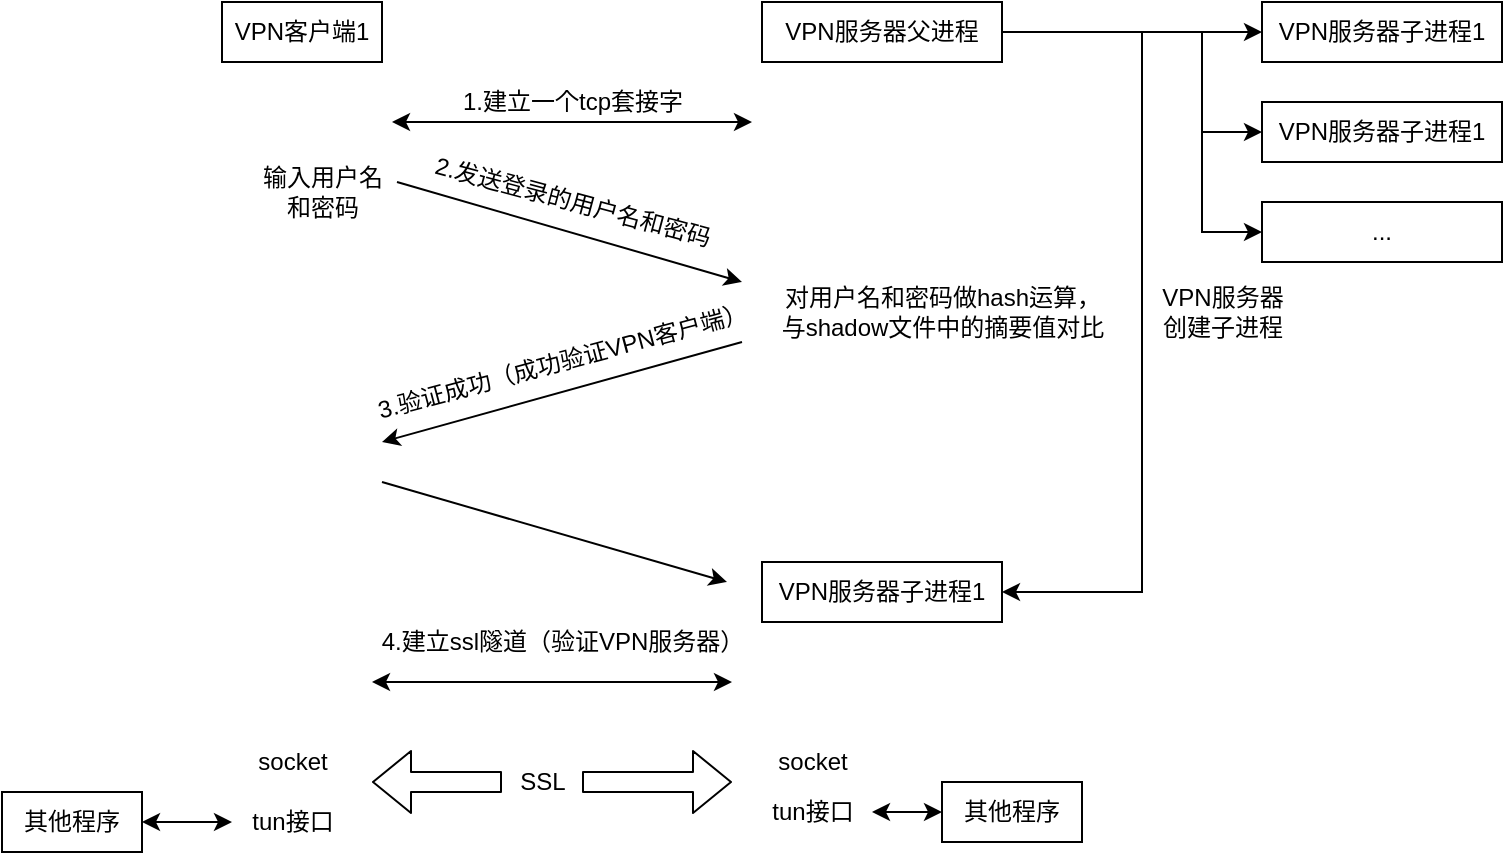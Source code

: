 <mxfile version="14.7.0" type="github" pages="3">
  <diagram id="WdhfHRNgfEafMwIZ4pqM" name="Page-1">
    <mxGraphModel dx="2062" dy="1122" grid="1" gridSize="10" guides="1" tooltips="1" connect="1" arrows="1" fold="1" page="1" pageScale="1" pageWidth="850" pageHeight="1100" math="0" shadow="0">
      <root>
        <mxCell id="0" />
        <mxCell id="1" parent="0" />
        <mxCell id="MaixqMWJUEoV6DAxjpzi-20" style="edgeStyle=orthogonalEdgeStyle;rounded=0;orthogonalLoop=1;jettySize=auto;html=1;" parent="1" source="MaixqMWJUEoV6DAxjpzi-2" target="MaixqMWJUEoV6DAxjpzi-15" edge="1">
          <mxGeometry relative="1" as="geometry">
            <Array as="points">
              <mxPoint x="610" y="255" />
              <mxPoint x="610" y="535" />
            </Array>
          </mxGeometry>
        </mxCell>
        <mxCell id="MaixqMWJUEoV6DAxjpzi-38" style="edgeStyle=orthogonalEdgeStyle;rounded=0;orthogonalLoop=1;jettySize=auto;html=1;" parent="1" source="MaixqMWJUEoV6DAxjpzi-2" target="MaixqMWJUEoV6DAxjpzi-35" edge="1">
          <mxGeometry relative="1" as="geometry" />
        </mxCell>
        <mxCell id="MaixqMWJUEoV6DAxjpzi-39" style="edgeStyle=orthogonalEdgeStyle;rounded=0;orthogonalLoop=1;jettySize=auto;html=1;" parent="1" source="MaixqMWJUEoV6DAxjpzi-2" target="MaixqMWJUEoV6DAxjpzi-36" edge="1">
          <mxGeometry relative="1" as="geometry">
            <Array as="points">
              <mxPoint x="640" y="255" />
              <mxPoint x="640" y="305" />
            </Array>
          </mxGeometry>
        </mxCell>
        <mxCell id="MaixqMWJUEoV6DAxjpzi-40" style="edgeStyle=orthogonalEdgeStyle;rounded=0;orthogonalLoop=1;jettySize=auto;html=1;" parent="1" source="MaixqMWJUEoV6DAxjpzi-2" target="MaixqMWJUEoV6DAxjpzi-37" edge="1">
          <mxGeometry relative="1" as="geometry">
            <Array as="points">
              <mxPoint x="640" y="255" />
              <mxPoint x="640" y="355" />
            </Array>
          </mxGeometry>
        </mxCell>
        <mxCell id="MaixqMWJUEoV6DAxjpzi-2" value="VPN服务器父进程" style="rounded=0;whiteSpace=wrap;html=1;" parent="1" vertex="1">
          <mxGeometry x="420" y="240" width="120" height="30" as="geometry" />
        </mxCell>
        <mxCell id="MaixqMWJUEoV6DAxjpzi-3" value="VPN客户端1" style="rounded=0;whiteSpace=wrap;html=1;" parent="1" vertex="1">
          <mxGeometry x="150" y="240" width="80" height="30" as="geometry" />
        </mxCell>
        <mxCell id="MaixqMWJUEoV6DAxjpzi-4" value="" style="endArrow=classic;startArrow=classic;html=1;" parent="1" edge="1">
          <mxGeometry width="50" height="50" relative="1" as="geometry">
            <mxPoint x="235" y="300" as="sourcePoint" />
            <mxPoint x="415" y="300" as="targetPoint" />
          </mxGeometry>
        </mxCell>
        <mxCell id="MaixqMWJUEoV6DAxjpzi-5" value="1.建立一个tcp套接字" style="text;html=1;align=center;verticalAlign=middle;resizable=0;points=[];autosize=1;strokeColor=none;" parent="1" vertex="1">
          <mxGeometry x="260" y="280" width="130" height="20" as="geometry" />
        </mxCell>
        <mxCell id="MaixqMWJUEoV6DAxjpzi-6" value="" style="endArrow=classic;html=1;" parent="1" edge="1">
          <mxGeometry width="50" height="50" relative="1" as="geometry">
            <mxPoint x="237.5" y="330" as="sourcePoint" />
            <mxPoint x="410" y="380" as="targetPoint" />
          </mxGeometry>
        </mxCell>
        <mxCell id="MaixqMWJUEoV6DAxjpzi-7" value="2.发送登录的用户名和密码" style="text;html=1;align=center;verticalAlign=middle;resizable=0;points=[];autosize=1;strokeColor=none;rotation=15;" parent="1" vertex="1">
          <mxGeometry x="245" y="330" width="160" height="20" as="geometry" />
        </mxCell>
        <mxCell id="MaixqMWJUEoV6DAxjpzi-9" value="输入用户名&lt;br&gt;和密码" style="text;html=1;align=center;verticalAlign=middle;resizable=0;points=[];autosize=1;strokeColor=none;" parent="1" vertex="1">
          <mxGeometry x="160" y="320" width="80" height="30" as="geometry" />
        </mxCell>
        <mxCell id="MaixqMWJUEoV6DAxjpzi-10" value="对用户名和密码做hash运算，&lt;br&gt;与shadow文件中的摘要值对比" style="text;html=1;align=center;verticalAlign=middle;resizable=0;points=[];autosize=1;strokeColor=none;" parent="1" vertex="1">
          <mxGeometry x="420" y="380" width="180" height="30" as="geometry" />
        </mxCell>
        <mxCell id="MaixqMWJUEoV6DAxjpzi-11" value="" style="endArrow=classic;html=1;" parent="1" edge="1">
          <mxGeometry width="50" height="50" relative="1" as="geometry">
            <mxPoint x="410" y="410" as="sourcePoint" />
            <mxPoint x="230" y="460" as="targetPoint" />
          </mxGeometry>
        </mxCell>
        <mxCell id="MaixqMWJUEoV6DAxjpzi-12" value="3.验证成功（成功验证VPN客户端）" style="text;html=1;align=center;verticalAlign=middle;resizable=0;points=[];autosize=1;strokeColor=none;rotation=-15;" parent="1" vertex="1">
          <mxGeometry x="215" y="410" width="210" height="20" as="geometry" />
        </mxCell>
        <mxCell id="MaixqMWJUEoV6DAxjpzi-13" value="" style="endArrow=classic;startArrow=classic;html=1;" parent="1" edge="1">
          <mxGeometry width="50" height="50" relative="1" as="geometry">
            <mxPoint x="225" y="580" as="sourcePoint" />
            <mxPoint x="405" y="580" as="targetPoint" />
          </mxGeometry>
        </mxCell>
        <mxCell id="MaixqMWJUEoV6DAxjpzi-14" value="4.建立ssl隧道（验证VPN服务器）" style="text;html=1;align=center;verticalAlign=middle;resizable=0;points=[];autosize=1;strokeColor=none;" parent="1" vertex="1">
          <mxGeometry x="220" y="550" width="200" height="20" as="geometry" />
        </mxCell>
        <mxCell id="MaixqMWJUEoV6DAxjpzi-15" value="VPN服务器子进程1" style="rounded=0;whiteSpace=wrap;html=1;" parent="1" vertex="1">
          <mxGeometry x="420" y="520" width="120" height="30" as="geometry" />
        </mxCell>
        <mxCell id="MaixqMWJUEoV6DAxjpzi-17" value="" style="endArrow=classic;html=1;" parent="1" edge="1">
          <mxGeometry width="50" height="50" relative="1" as="geometry">
            <mxPoint x="230" y="480" as="sourcePoint" />
            <mxPoint x="402.5" y="530" as="targetPoint" />
          </mxGeometry>
        </mxCell>
        <mxCell id="MaixqMWJUEoV6DAxjpzi-18" value="VPN服务器&lt;br&gt;创建子进程" style="text;html=1;align=center;verticalAlign=middle;resizable=0;points=[];autosize=1;strokeColor=none;rounded=0;shadow=0;sketch=0;" parent="1" vertex="1">
          <mxGeometry x="610" y="380" width="80" height="30" as="geometry" />
        </mxCell>
        <mxCell id="MaixqMWJUEoV6DAxjpzi-21" value="" style="shape=flexArrow;endArrow=classic;startArrow=none;html=1;" parent="1" source="MaixqMWJUEoV6DAxjpzi-22" edge="1">
          <mxGeometry width="100" height="100" relative="1" as="geometry">
            <mxPoint x="225" y="630" as="sourcePoint" />
            <mxPoint x="405" y="630" as="targetPoint" />
          </mxGeometry>
        </mxCell>
        <mxCell id="MaixqMWJUEoV6DAxjpzi-22" value="SSL" style="text;html=1;align=center;verticalAlign=middle;resizable=0;points=[];autosize=1;strokeColor=none;" parent="1" vertex="1">
          <mxGeometry x="290" y="620" width="40" height="20" as="geometry" />
        </mxCell>
        <mxCell id="MaixqMWJUEoV6DAxjpzi-23" value="" style="shape=flexArrow;endArrow=none;startArrow=classic;html=1;" parent="1" target="MaixqMWJUEoV6DAxjpzi-22" edge="1">
          <mxGeometry width="100" height="100" relative="1" as="geometry">
            <mxPoint x="225" y="630" as="sourcePoint" />
            <mxPoint x="405" y="630" as="targetPoint" />
          </mxGeometry>
        </mxCell>
        <mxCell id="MaixqMWJUEoV6DAxjpzi-24" value="socket" style="text;html=1;align=center;verticalAlign=middle;resizable=0;points=[];autosize=1;strokeColor=none;" parent="1" vertex="1">
          <mxGeometry x="160" y="610" width="50" height="20" as="geometry" />
        </mxCell>
        <mxCell id="MaixqMWJUEoV6DAxjpzi-25" value="tun接口" style="text;html=1;align=center;verticalAlign=middle;resizable=0;points=[];autosize=1;strokeColor=none;" parent="1" vertex="1">
          <mxGeometry x="155" y="640" width="60" height="20" as="geometry" />
        </mxCell>
        <mxCell id="MaixqMWJUEoV6DAxjpzi-26" value="其他程序" style="whiteSpace=wrap;html=1;rounded=0;shadow=0;sketch=0;" parent="1" vertex="1">
          <mxGeometry x="40" y="635" width="70" height="30" as="geometry" />
        </mxCell>
        <mxCell id="MaixqMWJUEoV6DAxjpzi-28" value="socket" style="text;html=1;align=center;verticalAlign=middle;resizable=0;points=[];autosize=1;strokeColor=none;" parent="1" vertex="1">
          <mxGeometry x="420" y="610" width="50" height="20" as="geometry" />
        </mxCell>
        <mxCell id="MaixqMWJUEoV6DAxjpzi-29" value="tun接口" style="text;html=1;align=center;verticalAlign=middle;resizable=0;points=[];autosize=1;strokeColor=none;" parent="1" vertex="1">
          <mxGeometry x="415" y="635" width="60" height="20" as="geometry" />
        </mxCell>
        <mxCell id="MaixqMWJUEoV6DAxjpzi-30" value="" style="endArrow=classic;startArrow=classic;html=1;exitX=1;exitY=0.5;exitDx=0;exitDy=0;" parent="1" source="MaixqMWJUEoV6DAxjpzi-26" target="MaixqMWJUEoV6DAxjpzi-25" edge="1">
          <mxGeometry width="50" height="50" relative="1" as="geometry">
            <mxPoint x="400" y="480" as="sourcePoint" />
            <mxPoint x="450" y="430" as="targetPoint" />
          </mxGeometry>
        </mxCell>
        <mxCell id="MaixqMWJUEoV6DAxjpzi-31" value="其他程序" style="whiteSpace=wrap;html=1;rounded=0;shadow=0;sketch=0;" parent="1" vertex="1">
          <mxGeometry x="510" y="630" width="70" height="30" as="geometry" />
        </mxCell>
        <mxCell id="MaixqMWJUEoV6DAxjpzi-32" value="" style="endArrow=classic;startArrow=classic;html=1;" parent="1" source="MaixqMWJUEoV6DAxjpzi-29" target="MaixqMWJUEoV6DAxjpzi-31" edge="1">
          <mxGeometry width="50" height="50" relative="1" as="geometry">
            <mxPoint x="120" y="660" as="sourcePoint" />
            <mxPoint x="165" y="660" as="targetPoint" />
          </mxGeometry>
        </mxCell>
        <mxCell id="MaixqMWJUEoV6DAxjpzi-35" value="VPN服务器子进程1" style="rounded=0;whiteSpace=wrap;html=1;" parent="1" vertex="1">
          <mxGeometry x="670" y="240" width="120" height="30" as="geometry" />
        </mxCell>
        <mxCell id="MaixqMWJUEoV6DAxjpzi-36" value="VPN服务器子进程1" style="rounded=0;whiteSpace=wrap;html=1;" parent="1" vertex="1">
          <mxGeometry x="670" y="290" width="120" height="30" as="geometry" />
        </mxCell>
        <mxCell id="MaixqMWJUEoV6DAxjpzi-37" value="..." style="rounded=0;whiteSpace=wrap;html=1;" parent="1" vertex="1">
          <mxGeometry x="670" y="340" width="120" height="30" as="geometry" />
        </mxCell>
      </root>
    </mxGraphModel>
  </diagram>
  <diagram id="Hi7pjvKqICj9732Q3pSS" name="Page-2">
    <mxGraphModel dx="2062" dy="1122" grid="1" gridSize="10" guides="1" tooltips="1" connect="1" arrows="1" fold="1" page="1" pageScale="1" pageWidth="850" pageHeight="1100" math="0" shadow="0">
      <root>
        <mxCell id="IdkiK2NHAyM6PAgxGLlA-0" />
        <mxCell id="IdkiK2NHAyM6PAgxGLlA-1" parent="IdkiK2NHAyM6PAgxGLlA-0" />
        <mxCell id="IdkiK2NHAyM6PAgxGLlA-10" style="edgeStyle=orthogonalEdgeStyle;rounded=0;orthogonalLoop=1;jettySize=auto;html=1;" parent="IdkiK2NHAyM6PAgxGLlA-1" source="IdkiK2NHAyM6PAgxGLlA-4" target="IdkiK2NHAyM6PAgxGLlA-6" edge="1">
          <mxGeometry relative="1" as="geometry" />
        </mxCell>
        <mxCell id="IdkiK2NHAyM6PAgxGLlA-4" value="tun0网卡" style="rounded=1;whiteSpace=wrap;html=1;" parent="IdkiK2NHAyM6PAgxGLlA-1" vertex="1">
          <mxGeometry x="232.5" y="350" width="70" height="30" as="geometry" />
        </mxCell>
        <mxCell id="IdkiK2NHAyM6PAgxGLlA-20" style="edgeStyle=orthogonalEdgeStyle;rounded=0;orthogonalLoop=1;jettySize=auto;html=1;" parent="IdkiK2NHAyM6PAgxGLlA-1" source="IdkiK2NHAyM6PAgxGLlA-6" target="IdkiK2NHAyM6PAgxGLlA-19" edge="1">
          <mxGeometry relative="1" as="geometry" />
        </mxCell>
        <mxCell id="IdkiK2NHAyM6PAgxGLlA-6" value="vpn客户端程序" style="rounded=0;whiteSpace=wrap;html=1;" parent="IdkiK2NHAyM6PAgxGLlA-1" vertex="1">
          <mxGeometry x="218.75" y="410" width="97.5" height="30" as="geometry" />
        </mxCell>
        <mxCell id="IdkiK2NHAyM6PAgxGLlA-8" style="edgeStyle=orthogonalEdgeStyle;rounded=0;orthogonalLoop=1;jettySize=auto;html=1;" parent="IdkiK2NHAyM6PAgxGLlA-1" target="IdkiK2NHAyM6PAgxGLlA-4" edge="1">
          <mxGeometry relative="1" as="geometry">
            <mxPoint x="267.5" y="320" as="sourcePoint" />
          </mxGeometry>
        </mxCell>
        <mxCell id="IdkiK2NHAyM6PAgxGLlA-7" value="&lt;span&gt;数据包&lt;/span&gt;&lt;br&gt;&lt;span&gt;目的IP: 192.168.60.101&lt;/span&gt;" style="ellipse;whiteSpace=wrap;html=1;" parent="IdkiK2NHAyM6PAgxGLlA-1" vertex="1">
          <mxGeometry x="190" y="270" width="155" height="50" as="geometry" />
        </mxCell>
        <mxCell id="IdkiK2NHAyM6PAgxGLlA-9" value="转发" style="text;html=1;align=center;verticalAlign=middle;resizable=0;points=[];autosize=1;strokeColor=none;" parent="IdkiK2NHAyM6PAgxGLlA-1" vertex="1">
          <mxGeometry x="232.5" y="320" width="40" height="20" as="geometry" />
        </mxCell>
        <mxCell id="IdkiK2NHAyM6PAgxGLlA-11" value="读取" style="text;html=1;align=center;verticalAlign=middle;resizable=0;points=[];autosize=1;strokeColor=none;" parent="IdkiK2NHAyM6PAgxGLlA-1" vertex="1">
          <mxGeometry x="227.5" y="380" width="40" height="20" as="geometry" />
        </mxCell>
        <mxCell id="IdkiK2NHAyM6PAgxGLlA-12" value="" style="shape=flexArrow;endArrow=classic;startArrow=none;html=1;" parent="IdkiK2NHAyM6PAgxGLlA-1" source="IdkiK2NHAyM6PAgxGLlA-13" edge="1">
          <mxGeometry width="100" height="100" relative="1" as="geometry">
            <mxPoint x="310" y="474.5" as="sourcePoint" />
            <mxPoint x="490" y="474.5" as="targetPoint" />
          </mxGeometry>
        </mxCell>
        <mxCell id="IdkiK2NHAyM6PAgxGLlA-13" value="ssl隧道" style="text;html=1;align=center;verticalAlign=middle;resizable=0;points=[];autosize=1;strokeColor=none;" parent="IdkiK2NHAyM6PAgxGLlA-1" vertex="1">
          <mxGeometry x="371.25" y="465" width="50" height="20" as="geometry" />
        </mxCell>
        <mxCell id="IdkiK2NHAyM6PAgxGLlA-14" value="" style="shape=flexArrow;endArrow=none;startArrow=classic;html=1;" parent="IdkiK2NHAyM6PAgxGLlA-1" target="IdkiK2NHAyM6PAgxGLlA-13" edge="1">
          <mxGeometry width="100" height="100" relative="1" as="geometry">
            <mxPoint x="310" y="474.5" as="sourcePoint" />
            <mxPoint x="490" y="474.5" as="targetPoint" />
          </mxGeometry>
        </mxCell>
        <mxCell id="cDT_JAUUqY6w21s8aCUv-1" style="edgeStyle=orthogonalEdgeStyle;rounded=0;orthogonalLoop=1;jettySize=auto;html=1;" edge="1" parent="IdkiK2NHAyM6PAgxGLlA-1" source="IdkiK2NHAyM6PAgxGLlA-15" target="cDT_JAUUqY6w21s8aCUv-0">
          <mxGeometry relative="1" as="geometry" />
        </mxCell>
        <mxCell id="IdkiK2NHAyM6PAgxGLlA-15" value="vpn服务端程序" style="rounded=0;whiteSpace=wrap;html=1;" parent="IdkiK2NHAyM6PAgxGLlA-1" vertex="1">
          <mxGeometry x="491.25" y="410" width="97.5" height="30" as="geometry" />
        </mxCell>
        <mxCell id="IdkiK2NHAyM6PAgxGLlA-16" value="加密" style="text;html=1;strokeColor=none;fillColor=none;align=center;verticalAlign=middle;whiteSpace=wrap;rounded=0;" parent="IdkiK2NHAyM6PAgxGLlA-1" vertex="1">
          <mxGeometry x="311.25" y="440" width="40" height="20" as="geometry" />
        </mxCell>
        <mxCell id="IdkiK2NHAyM6PAgxGLlA-17" value="解密" style="text;html=1;strokeColor=none;fillColor=none;align=center;verticalAlign=middle;whiteSpace=wrap;rounded=0;" parent="IdkiK2NHAyM6PAgxGLlA-1" vertex="1">
          <mxGeometry x="451.25" y="440" width="40" height="20" as="geometry" />
        </mxCell>
        <mxCell id="IdkiK2NHAyM6PAgxGLlA-21" style="edgeStyle=orthogonalEdgeStyle;rounded=0;orthogonalLoop=1;jettySize=auto;html=1;" parent="IdkiK2NHAyM6PAgxGLlA-1" source="IdkiK2NHAyM6PAgxGLlA-18" target="IdkiK2NHAyM6PAgxGLlA-15" edge="1">
          <mxGeometry relative="1" as="geometry" />
        </mxCell>
        <mxCell id="IdkiK2NHAyM6PAgxGLlA-18" value="docker1网卡" style="rounded=1;whiteSpace=wrap;html=1;" parent="IdkiK2NHAyM6PAgxGLlA-1" vertex="1">
          <mxGeometry x="500" y="460" width="78.75" height="30" as="geometry" />
        </mxCell>
        <mxCell id="IdkiK2NHAyM6PAgxGLlA-19" value="eth0网卡" style="rounded=1;whiteSpace=wrap;html=1;" parent="IdkiK2NHAyM6PAgxGLlA-1" vertex="1">
          <mxGeometry x="232.5" y="460" width="70" height="30" as="geometry" />
        </mxCell>
        <mxCell id="IdkiK2NHAyM6PAgxGLlA-26" style="edgeStyle=orthogonalEdgeStyle;rounded=0;orthogonalLoop=1;jettySize=auto;html=1;" parent="IdkiK2NHAyM6PAgxGLlA-1" source="IdkiK2NHAyM6PAgxGLlA-22" target="IdkiK2NHAyM6PAgxGLlA-25" edge="1">
          <mxGeometry relative="1" as="geometry" />
        </mxCell>
        <mxCell id="IdkiK2NHAyM6PAgxGLlA-22" value="docker1网卡" style="rounded=1;whiteSpace=wrap;html=1;" parent="IdkiK2NHAyM6PAgxGLlA-1" vertex="1">
          <mxGeometry x="500" y="310" width="78.75" height="30" as="geometry" />
        </mxCell>
        <mxCell id="IdkiK2NHAyM6PAgxGLlA-25" value="eth0网卡" style="rounded=1;whiteSpace=wrap;html=1;" parent="IdkiK2NHAyM6PAgxGLlA-1" vertex="1">
          <mxGeometry x="640" y="310" width="70" height="30" as="geometry" />
        </mxCell>
        <mxCell id="IdkiK2NHAyM6PAgxGLlA-28" value="客户端" style="text;html=1;strokeColor=none;fillColor=none;align=center;verticalAlign=middle;whiteSpace=wrap;rounded=0;" parent="IdkiK2NHAyM6PAgxGLlA-1" vertex="1">
          <mxGeometry x="247.5" y="230" width="40" height="20" as="geometry" />
        </mxCell>
        <mxCell id="IdkiK2NHAyM6PAgxGLlA-29" value="" style="shape=curlyBracket;whiteSpace=wrap;html=1;rounded=1;fillColor=none;rotation=90;" parent="IdkiK2NHAyM6PAgxGLlA-1" vertex="1">
          <mxGeometry x="257.5" y="200" width="20" height="120" as="geometry" />
        </mxCell>
        <mxCell id="IdkiK2NHAyM6PAgxGLlA-30" value="服务器" style="text;html=1;strokeColor=none;fillColor=none;align=center;verticalAlign=middle;whiteSpace=wrap;rounded=0;" parent="IdkiK2NHAyM6PAgxGLlA-1" vertex="1">
          <mxGeometry x="520" y="260" width="40" height="20" as="geometry" />
        </mxCell>
        <mxCell id="IdkiK2NHAyM6PAgxGLlA-31" value="" style="shape=curlyBracket;whiteSpace=wrap;html=1;rounded=1;fillColor=none;rotation=90;" parent="IdkiK2NHAyM6PAgxGLlA-1" vertex="1">
          <mxGeometry x="531.14" y="250" width="16.46" height="80" as="geometry" />
        </mxCell>
        <mxCell id="IdkiK2NHAyM6PAgxGLlA-32" value="内网主机" style="text;html=1;strokeColor=none;fillColor=none;align=center;verticalAlign=middle;whiteSpace=wrap;rounded=0;" parent="IdkiK2NHAyM6PAgxGLlA-1" vertex="1">
          <mxGeometry x="650" y="260" width="50" height="20" as="geometry" />
        </mxCell>
        <mxCell id="IdkiK2NHAyM6PAgxGLlA-33" value="" style="shape=curlyBracket;whiteSpace=wrap;html=1;rounded=1;fillColor=none;rotation=90;" parent="IdkiK2NHAyM6PAgxGLlA-1" vertex="1">
          <mxGeometry x="665" y="250" width="20" height="80" as="geometry" />
        </mxCell>
        <mxCell id="cDT_JAUUqY6w21s8aCUv-2" style="edgeStyle=orthogonalEdgeStyle;rounded=0;orthogonalLoop=1;jettySize=auto;html=1;" edge="1" parent="IdkiK2NHAyM6PAgxGLlA-1" source="cDT_JAUUqY6w21s8aCUv-0" target="IdkiK2NHAyM6PAgxGLlA-22">
          <mxGeometry relative="1" as="geometry" />
        </mxCell>
        <mxCell id="cDT_JAUUqY6w21s8aCUv-0" value="tun0网卡" style="rounded=1;whiteSpace=wrap;html=1;" vertex="1" parent="IdkiK2NHAyM6PAgxGLlA-1">
          <mxGeometry x="505" y="360" width="70" height="30" as="geometry" />
        </mxCell>
      </root>
    </mxGraphModel>
  </diagram>
  <diagram id="Mj_fCeY_Vrqx6V1LlZHo" name="Page-3">
    <mxGraphModel dx="2062" dy="1122" grid="1" gridSize="10" guides="1" tooltips="1" connect="1" arrows="1" fold="1" page="1" pageScale="1" pageWidth="850" pageHeight="1100" math="0" shadow="0">
      <root>
        <mxCell id="F93k4xKoHmR7P6Y7fomp-0" />
        <mxCell id="F93k4xKoHmR7P6Y7fomp-1" parent="F93k4xKoHmR7P6Y7fomp-0" />
        <mxCell id="F93k4xKoHmR7P6Y7fomp-3" value="tun0网卡" style="rounded=1;whiteSpace=wrap;html=1;" parent="F93k4xKoHmR7P6Y7fomp-1" vertex="1">
          <mxGeometry x="232.5" y="450" width="70" height="30" as="geometry" />
        </mxCell>
        <mxCell id="F93k4xKoHmR7P6Y7fomp-29" style="edgeStyle=orthogonalEdgeStyle;rounded=0;orthogonalLoop=1;jettySize=auto;html=1;" parent="F93k4xKoHmR7P6Y7fomp-1" source="F93k4xKoHmR7P6Y7fomp-7" target="F93k4xKoHmR7P6Y7fomp-22" edge="1">
          <mxGeometry relative="1" as="geometry" />
        </mxCell>
        <mxCell id="F93k4xKoHmR7P6Y7fomp-7" value="&lt;span&gt;数据包&lt;/span&gt;&lt;br&gt;&lt;span&gt;目的IP: 192.168.53.5&lt;/span&gt;" style="ellipse;whiteSpace=wrap;html=1;" parent="F93k4xKoHmR7P6Y7fomp-1" vertex="1">
          <mxGeometry x="620" y="415" width="155" height="50" as="geometry" />
        </mxCell>
        <mxCell id="F93k4xKoHmR7P6Y7fomp-8" value="转发" style="text;html=1;align=center;verticalAlign=middle;resizable=0;points=[];autosize=1;strokeColor=none;" parent="F93k4xKoHmR7P6Y7fomp-1" vertex="1">
          <mxGeometry x="232.5" y="490" width="40" height="20" as="geometry" />
        </mxCell>
        <mxCell id="F93k4xKoHmR7P6Y7fomp-10" value="" style="shape=flexArrow;endArrow=classic;startArrow=none;html=1;" parent="F93k4xKoHmR7P6Y7fomp-1" source="F93k4xKoHmR7P6Y7fomp-11" edge="1">
          <mxGeometry width="100" height="100" relative="1" as="geometry">
            <mxPoint x="310" y="524.5" as="sourcePoint" />
            <mxPoint x="490.0" y="524.5" as="targetPoint" />
          </mxGeometry>
        </mxCell>
        <mxCell id="F93k4xKoHmR7P6Y7fomp-11" value="ssl隧道" style="text;html=1;align=center;verticalAlign=middle;resizable=0;points=[];autosize=1;strokeColor=none;" parent="F93k4xKoHmR7P6Y7fomp-1" vertex="1">
          <mxGeometry x="371.25" y="515" width="50" height="20" as="geometry" />
        </mxCell>
        <mxCell id="F93k4xKoHmR7P6Y7fomp-12" value="" style="shape=flexArrow;endArrow=none;startArrow=classic;html=1;" parent="F93k4xKoHmR7P6Y7fomp-1" target="F93k4xKoHmR7P6Y7fomp-11" edge="1">
          <mxGeometry width="100" height="100" relative="1" as="geometry">
            <mxPoint x="310.0" y="524.5" as="sourcePoint" />
            <mxPoint x="490" y="524.5" as="targetPoint" />
          </mxGeometry>
        </mxCell>
        <mxCell id="F93k4xKoHmR7P6Y7fomp-34" style="edgeStyle=orthogonalEdgeStyle;rounded=0;orthogonalLoop=1;jettySize=auto;html=1;" parent="F93k4xKoHmR7P6Y7fomp-1" source="F93k4xKoHmR7P6Y7fomp-14" target="F93k4xKoHmR7P6Y7fomp-18" edge="1">
          <mxGeometry relative="1" as="geometry" />
        </mxCell>
        <mxCell id="F93k4xKoHmR7P6Y7fomp-14" value="vpn服务端程序" style="rounded=0;whiteSpace=wrap;html=1;" parent="F93k4xKoHmR7P6Y7fomp-1" vertex="1">
          <mxGeometry x="491.25" y="460" width="97.5" height="30" as="geometry" />
        </mxCell>
        <mxCell id="F93k4xKoHmR7P6Y7fomp-15" value="加密" style="text;html=1;strokeColor=none;fillColor=none;align=center;verticalAlign=middle;whiteSpace=wrap;rounded=0;" parent="F93k4xKoHmR7P6Y7fomp-1" vertex="1">
          <mxGeometry x="451.25" y="490" width="40" height="20" as="geometry" />
        </mxCell>
        <mxCell id="F93k4xKoHmR7P6Y7fomp-16" value="解密" style="text;html=1;strokeColor=none;fillColor=none;align=center;verticalAlign=middle;whiteSpace=wrap;rounded=0;" parent="F93k4xKoHmR7P6Y7fomp-1" vertex="1">
          <mxGeometry x="310" y="490" width="40" height="20" as="geometry" />
        </mxCell>
        <mxCell id="F93k4xKoHmR7P6Y7fomp-18" value="docker1网卡" style="rounded=1;whiteSpace=wrap;html=1;" parent="F93k4xKoHmR7P6Y7fomp-1" vertex="1">
          <mxGeometry x="500" y="510" width="78.75" height="30" as="geometry" />
        </mxCell>
        <mxCell id="_qDT4MD-VfPzm7Jx-7Hv-1" style="edgeStyle=orthogonalEdgeStyle;rounded=0;orthogonalLoop=1;jettySize=auto;html=1;" parent="F93k4xKoHmR7P6Y7fomp-1" source="F93k4xKoHmR7P6Y7fomp-19" target="F93k4xKoHmR7P6Y7fomp-3" edge="1">
          <mxGeometry relative="1" as="geometry" />
        </mxCell>
        <mxCell id="F93k4xKoHmR7P6Y7fomp-19" value="eth0网卡" style="rounded=1;whiteSpace=wrap;html=1;" parent="F93k4xKoHmR7P6Y7fomp-1" vertex="1">
          <mxGeometry x="232.5" y="510" width="70" height="30" as="geometry" />
        </mxCell>
        <mxCell id="F93k4xKoHmR7P6Y7fomp-32" style="edgeStyle=orthogonalEdgeStyle;rounded=0;orthogonalLoop=1;jettySize=auto;html=1;" parent="F93k4xKoHmR7P6Y7fomp-1" source="F93k4xKoHmR7P6Y7fomp-21" target="F93k4xKoHmR7P6Y7fomp-31" edge="1">
          <mxGeometry relative="1" as="geometry" />
        </mxCell>
        <mxCell id="F93k4xKoHmR7P6Y7fomp-21" value="docker2网卡" style="rounded=1;whiteSpace=wrap;html=1;" parent="F93k4xKoHmR7P6Y7fomp-1" vertex="1">
          <mxGeometry x="500" y="360" width="78.75" height="30" as="geometry" />
        </mxCell>
        <mxCell id="F93k4xKoHmR7P6Y7fomp-30" style="edgeStyle=orthogonalEdgeStyle;rounded=0;orthogonalLoop=1;jettySize=auto;html=1;" parent="F93k4xKoHmR7P6Y7fomp-1" source="F93k4xKoHmR7P6Y7fomp-22" target="F93k4xKoHmR7P6Y7fomp-21" edge="1">
          <mxGeometry relative="1" as="geometry" />
        </mxCell>
        <mxCell id="F93k4xKoHmR7P6Y7fomp-22" value="eth0网卡" style="rounded=1;whiteSpace=wrap;html=1;" parent="F93k4xKoHmR7P6Y7fomp-1" vertex="1">
          <mxGeometry x="662.5" y="360" width="70" height="30" as="geometry" />
        </mxCell>
        <mxCell id="F93k4xKoHmR7P6Y7fomp-23" value="客户端" style="text;html=1;strokeColor=none;fillColor=none;align=center;verticalAlign=middle;whiteSpace=wrap;rounded=0;" parent="F93k4xKoHmR7P6Y7fomp-1" vertex="1">
          <mxGeometry x="247.5" y="395" width="40" height="20" as="geometry" />
        </mxCell>
        <mxCell id="F93k4xKoHmR7P6Y7fomp-24" value="" style="shape=curlyBracket;whiteSpace=wrap;html=1;rounded=1;fillColor=none;rotation=90;" parent="F93k4xKoHmR7P6Y7fomp-1" vertex="1">
          <mxGeometry x="257.5" y="390" width="20" height="70" as="geometry" />
        </mxCell>
        <mxCell id="F93k4xKoHmR7P6Y7fomp-25" value="服务器" style="text;html=1;strokeColor=none;fillColor=none;align=center;verticalAlign=middle;whiteSpace=wrap;rounded=0;" parent="F93k4xKoHmR7P6Y7fomp-1" vertex="1">
          <mxGeometry x="520" y="310" width="40" height="20" as="geometry" />
        </mxCell>
        <mxCell id="F93k4xKoHmR7P6Y7fomp-26" value="" style="shape=curlyBracket;whiteSpace=wrap;html=1;rounded=1;fillColor=none;rotation=90;" parent="F93k4xKoHmR7P6Y7fomp-1" vertex="1">
          <mxGeometry x="531.14" y="300" width="16.46" height="80" as="geometry" />
        </mxCell>
        <mxCell id="F93k4xKoHmR7P6Y7fomp-27" value="内网主机" style="text;html=1;strokeColor=none;fillColor=none;align=center;verticalAlign=middle;whiteSpace=wrap;rounded=0;" parent="F93k4xKoHmR7P6Y7fomp-1" vertex="1">
          <mxGeometry x="672.5" y="310" width="50" height="20" as="geometry" />
        </mxCell>
        <mxCell id="F93k4xKoHmR7P6Y7fomp-28" value="" style="shape=curlyBracket;whiteSpace=wrap;html=1;rounded=1;fillColor=none;rotation=90;" parent="F93k4xKoHmR7P6Y7fomp-1" vertex="1">
          <mxGeometry x="687.5" y="300" width="20" height="80" as="geometry" />
        </mxCell>
        <mxCell id="F93k4xKoHmR7P6Y7fomp-33" style="edgeStyle=orthogonalEdgeStyle;rounded=0;orthogonalLoop=1;jettySize=auto;html=1;" parent="F93k4xKoHmR7P6Y7fomp-1" source="F93k4xKoHmR7P6Y7fomp-31" target="F93k4xKoHmR7P6Y7fomp-14" edge="1">
          <mxGeometry relative="1" as="geometry" />
        </mxCell>
        <mxCell id="F93k4xKoHmR7P6Y7fomp-31" value="tun0网卡" style="rounded=1;whiteSpace=wrap;html=1;" parent="F93k4xKoHmR7P6Y7fomp-1" vertex="1">
          <mxGeometry x="504.37" y="410" width="70" height="30" as="geometry" />
        </mxCell>
      </root>
    </mxGraphModel>
  </diagram>
</mxfile>
